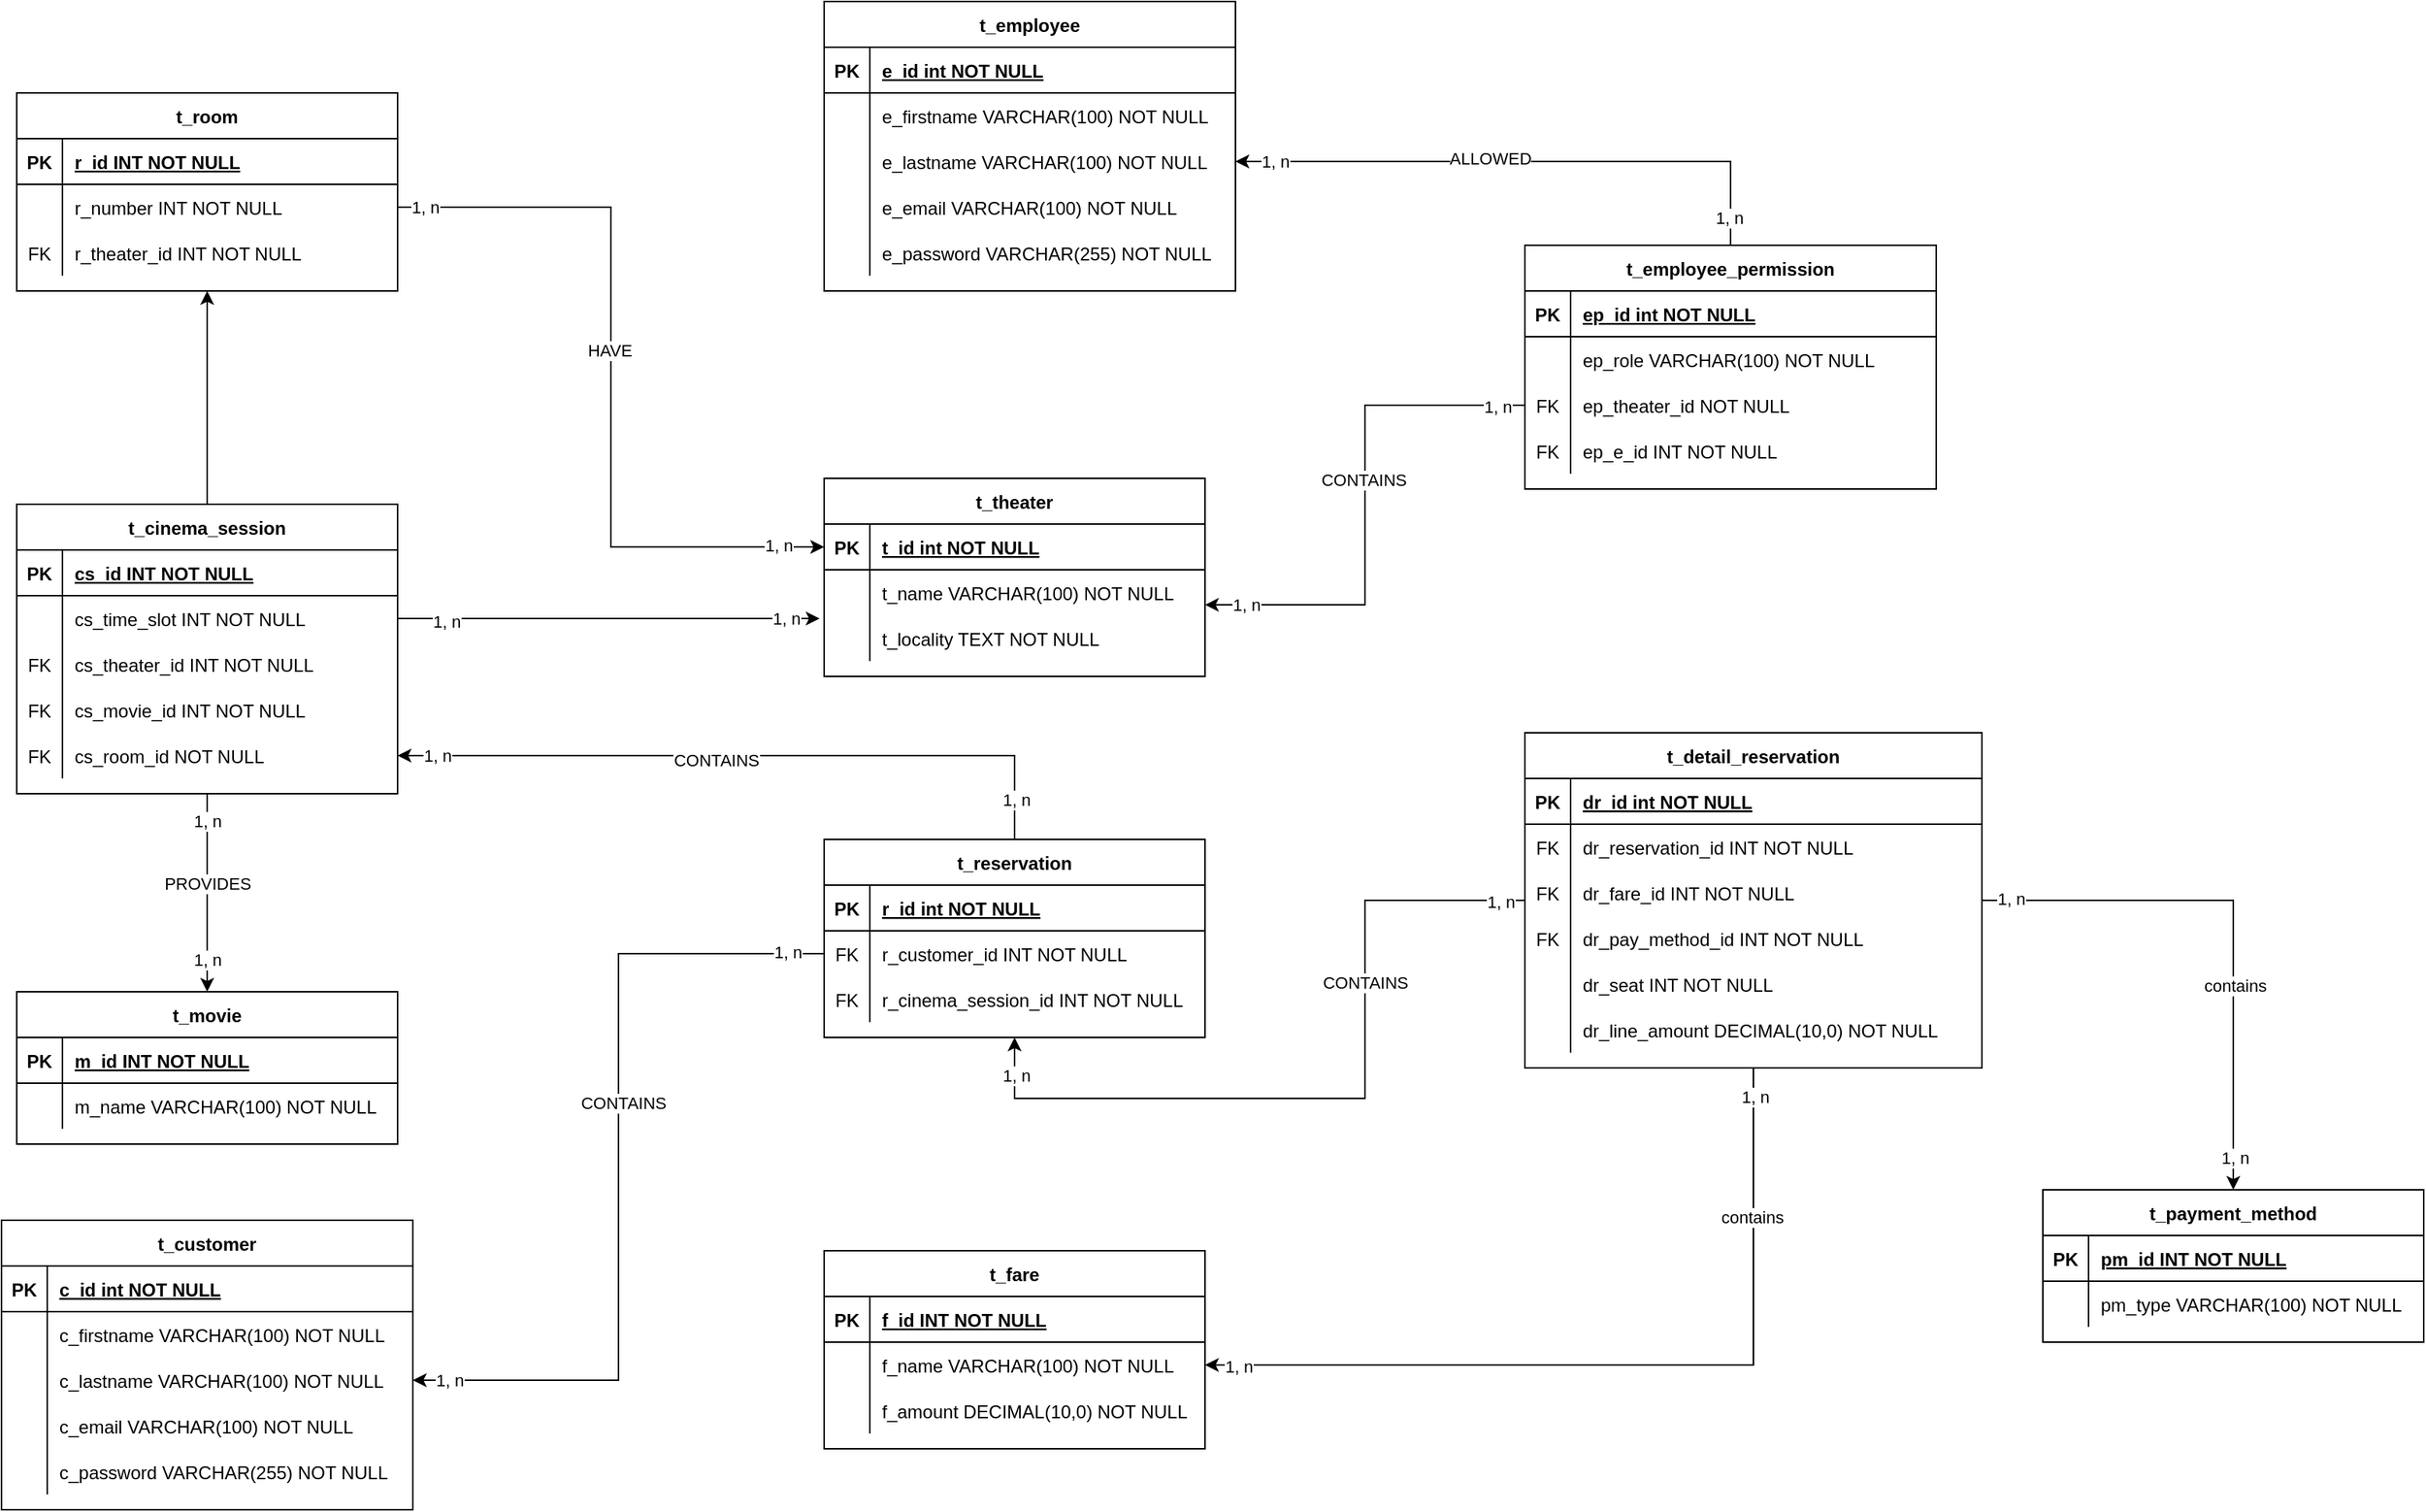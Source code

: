 <mxfile version="20.3.0" type="device"><diagram id="R2lEEEUBdFMjLlhIrx00" name="Page-1"><mxGraphModel dx="1351" dy="960" grid="0" gridSize="10" guides="1" tooltips="1" connect="1" arrows="1" fold="1" page="1" pageScale="1" pageWidth="1169" pageHeight="827" math="0" shadow="0" extFonts="Permanent Marker^https://fonts.googleapis.com/css?family=Permanent+Marker"><root><mxCell id="0"/><mxCell id="1" parent="0"/><mxCell id="C-vyLk0tnHw3VtMMgP7b-2" value="t_employee" style="shape=table;startSize=30;container=1;collapsible=1;childLayout=tableLayout;fixedRows=1;rowLines=0;fontStyle=1;align=center;resizeLast=1;" parent="1" vertex="1"><mxGeometry x="928" y="308" width="270" height="190" as="geometry"/></mxCell><mxCell id="C-vyLk0tnHw3VtMMgP7b-3" value="" style="shape=partialRectangle;collapsible=0;dropTarget=0;pointerEvents=0;fillColor=none;points=[[0,0.5],[1,0.5]];portConstraint=eastwest;top=0;left=0;right=0;bottom=1;" parent="C-vyLk0tnHw3VtMMgP7b-2" vertex="1"><mxGeometry y="30" width="270" height="30" as="geometry"/></mxCell><mxCell id="C-vyLk0tnHw3VtMMgP7b-4" value="PK" style="shape=partialRectangle;overflow=hidden;connectable=0;fillColor=none;top=0;left=0;bottom=0;right=0;fontStyle=1;" parent="C-vyLk0tnHw3VtMMgP7b-3" vertex="1"><mxGeometry width="30" height="30" as="geometry"><mxRectangle width="30" height="30" as="alternateBounds"/></mxGeometry></mxCell><mxCell id="C-vyLk0tnHw3VtMMgP7b-5" value="e_id int NOT NULL " style="shape=partialRectangle;overflow=hidden;connectable=0;fillColor=none;top=0;left=0;bottom=0;right=0;align=left;spacingLeft=6;fontStyle=5;" parent="C-vyLk0tnHw3VtMMgP7b-3" vertex="1"><mxGeometry x="30" width="240" height="30" as="geometry"><mxRectangle width="240" height="30" as="alternateBounds"/></mxGeometry></mxCell><mxCell id="C-vyLk0tnHw3VtMMgP7b-6" value="" style="shape=partialRectangle;collapsible=0;dropTarget=0;pointerEvents=0;fillColor=none;points=[[0,0.5],[1,0.5]];portConstraint=eastwest;top=0;left=0;right=0;bottom=0;" parent="C-vyLk0tnHw3VtMMgP7b-2" vertex="1"><mxGeometry y="60" width="270" height="30" as="geometry"/></mxCell><mxCell id="C-vyLk0tnHw3VtMMgP7b-7" value="" style="shape=partialRectangle;overflow=hidden;connectable=0;fillColor=none;top=0;left=0;bottom=0;right=0;" parent="C-vyLk0tnHw3VtMMgP7b-6" vertex="1"><mxGeometry width="30" height="30" as="geometry"><mxRectangle width="30" height="30" as="alternateBounds"/></mxGeometry></mxCell><mxCell id="C-vyLk0tnHw3VtMMgP7b-8" value="e_firstname VARCHAR(100) NOT NULL" style="shape=partialRectangle;overflow=hidden;connectable=0;fillColor=none;top=0;left=0;bottom=0;right=0;align=left;spacingLeft=6;" parent="C-vyLk0tnHw3VtMMgP7b-6" vertex="1"><mxGeometry x="30" width="240" height="30" as="geometry"><mxRectangle width="240" height="30" as="alternateBounds"/></mxGeometry></mxCell><mxCell id="C-vyLk0tnHw3VtMMgP7b-9" value="" style="shape=partialRectangle;collapsible=0;dropTarget=0;pointerEvents=0;fillColor=none;points=[[0,0.5],[1,0.5]];portConstraint=eastwest;top=0;left=0;right=0;bottom=0;" parent="C-vyLk0tnHw3VtMMgP7b-2" vertex="1"><mxGeometry y="90" width="270" height="30" as="geometry"/></mxCell><mxCell id="C-vyLk0tnHw3VtMMgP7b-10" value="" style="shape=partialRectangle;overflow=hidden;connectable=0;fillColor=none;top=0;left=0;bottom=0;right=0;" parent="C-vyLk0tnHw3VtMMgP7b-9" vertex="1"><mxGeometry width="30" height="30" as="geometry"><mxRectangle width="30" height="30" as="alternateBounds"/></mxGeometry></mxCell><mxCell id="C-vyLk0tnHw3VtMMgP7b-11" value="e_lastname VARCHAR(100) NOT NULL" style="shape=partialRectangle;overflow=hidden;connectable=0;fillColor=none;top=0;left=0;bottom=0;right=0;align=left;spacingLeft=6;" parent="C-vyLk0tnHw3VtMMgP7b-9" vertex="1"><mxGeometry x="30" width="240" height="30" as="geometry"><mxRectangle width="240" height="30" as="alternateBounds"/></mxGeometry></mxCell><mxCell id="L2vk55LV45DLlcdbLsii-42" style="shape=partialRectangle;collapsible=0;dropTarget=0;pointerEvents=0;fillColor=none;points=[[0,0.5],[1,0.5]];portConstraint=eastwest;top=0;left=0;right=0;bottom=0;" vertex="1" parent="C-vyLk0tnHw3VtMMgP7b-2"><mxGeometry y="120" width="270" height="30" as="geometry"/></mxCell><mxCell id="L2vk55LV45DLlcdbLsii-43" style="shape=partialRectangle;overflow=hidden;connectable=0;fillColor=none;top=0;left=0;bottom=0;right=0;" vertex="1" parent="L2vk55LV45DLlcdbLsii-42"><mxGeometry width="30" height="30" as="geometry"><mxRectangle width="30" height="30" as="alternateBounds"/></mxGeometry></mxCell><mxCell id="L2vk55LV45DLlcdbLsii-44" value="e_email VARCHAR(100) NOT NULL" style="shape=partialRectangle;overflow=hidden;connectable=0;fillColor=none;top=0;left=0;bottom=0;right=0;align=left;spacingLeft=6;" vertex="1" parent="L2vk55LV45DLlcdbLsii-42"><mxGeometry x="30" width="240" height="30" as="geometry"><mxRectangle width="240" height="30" as="alternateBounds"/></mxGeometry></mxCell><mxCell id="L2vk55LV45DLlcdbLsii-39" style="shape=partialRectangle;collapsible=0;dropTarget=0;pointerEvents=0;fillColor=none;points=[[0,0.5],[1,0.5]];portConstraint=eastwest;top=0;left=0;right=0;bottom=0;" vertex="1" parent="C-vyLk0tnHw3VtMMgP7b-2"><mxGeometry y="150" width="270" height="30" as="geometry"/></mxCell><mxCell id="L2vk55LV45DLlcdbLsii-40" style="shape=partialRectangle;overflow=hidden;connectable=0;fillColor=none;top=0;left=0;bottom=0;right=0;" vertex="1" parent="L2vk55LV45DLlcdbLsii-39"><mxGeometry width="30" height="30" as="geometry"><mxRectangle width="30" height="30" as="alternateBounds"/></mxGeometry></mxCell><mxCell id="L2vk55LV45DLlcdbLsii-41" value="e_password VARCHAR(255) NOT NULL" style="shape=partialRectangle;overflow=hidden;connectable=0;fillColor=none;top=0;left=0;bottom=0;right=0;align=left;spacingLeft=6;" vertex="1" parent="L2vk55LV45DLlcdbLsii-39"><mxGeometry x="30" width="240" height="30" as="geometry"><mxRectangle width="240" height="30" as="alternateBounds"/></mxGeometry></mxCell><mxCell id="C-vyLk0tnHw3VtMMgP7b-13" value="t_theater" style="shape=table;startSize=30;container=1;collapsible=1;childLayout=tableLayout;fixedRows=1;rowLines=0;fontStyle=1;align=center;resizeLast=1;" parent="1" vertex="1"><mxGeometry x="928" y="621" width="250" height="130" as="geometry"/></mxCell><mxCell id="C-vyLk0tnHw3VtMMgP7b-14" value="" style="shape=partialRectangle;collapsible=0;dropTarget=0;pointerEvents=0;fillColor=none;points=[[0,0.5],[1,0.5]];portConstraint=eastwest;top=0;left=0;right=0;bottom=1;" parent="C-vyLk0tnHw3VtMMgP7b-13" vertex="1"><mxGeometry y="30" width="250" height="30" as="geometry"/></mxCell><mxCell id="C-vyLk0tnHw3VtMMgP7b-15" value="PK" style="shape=partialRectangle;overflow=hidden;connectable=0;fillColor=none;top=0;left=0;bottom=0;right=0;fontStyle=1;" parent="C-vyLk0tnHw3VtMMgP7b-14" vertex="1"><mxGeometry width="30" height="30" as="geometry"><mxRectangle width="30" height="30" as="alternateBounds"/></mxGeometry></mxCell><mxCell id="C-vyLk0tnHw3VtMMgP7b-16" value="t_id int NOT NULL " style="shape=partialRectangle;overflow=hidden;connectable=0;fillColor=none;top=0;left=0;bottom=0;right=0;align=left;spacingLeft=6;fontStyle=5;" parent="C-vyLk0tnHw3VtMMgP7b-14" vertex="1"><mxGeometry x="30" width="220" height="30" as="geometry"><mxRectangle width="220" height="30" as="alternateBounds"/></mxGeometry></mxCell><mxCell id="C-vyLk0tnHw3VtMMgP7b-17" value="" style="shape=partialRectangle;collapsible=0;dropTarget=0;pointerEvents=0;fillColor=none;points=[[0,0.5],[1,0.5]];portConstraint=eastwest;top=0;left=0;right=0;bottom=0;" parent="C-vyLk0tnHw3VtMMgP7b-13" vertex="1"><mxGeometry y="60" width="250" height="30" as="geometry"/></mxCell><mxCell id="C-vyLk0tnHw3VtMMgP7b-18" value="" style="shape=partialRectangle;overflow=hidden;connectable=0;fillColor=none;top=0;left=0;bottom=0;right=0;" parent="C-vyLk0tnHw3VtMMgP7b-17" vertex="1"><mxGeometry width="30" height="30" as="geometry"><mxRectangle width="30" height="30" as="alternateBounds"/></mxGeometry></mxCell><mxCell id="C-vyLk0tnHw3VtMMgP7b-19" value="t_name VARCHAR(100) NOT NULL" style="shape=partialRectangle;overflow=hidden;connectable=0;fillColor=none;top=0;left=0;bottom=0;right=0;align=left;spacingLeft=6;" parent="C-vyLk0tnHw3VtMMgP7b-17" vertex="1"><mxGeometry x="30" width="220" height="30" as="geometry"><mxRectangle width="220" height="30" as="alternateBounds"/></mxGeometry></mxCell><mxCell id="C-vyLk0tnHw3VtMMgP7b-20" value="" style="shape=partialRectangle;collapsible=0;dropTarget=0;pointerEvents=0;fillColor=none;points=[[0,0.5],[1,0.5]];portConstraint=eastwest;top=0;left=0;right=0;bottom=0;" parent="C-vyLk0tnHw3VtMMgP7b-13" vertex="1"><mxGeometry y="90" width="250" height="30" as="geometry"/></mxCell><mxCell id="C-vyLk0tnHw3VtMMgP7b-21" value="" style="shape=partialRectangle;overflow=hidden;connectable=0;fillColor=none;top=0;left=0;bottom=0;right=0;" parent="C-vyLk0tnHw3VtMMgP7b-20" vertex="1"><mxGeometry width="30" height="30" as="geometry"><mxRectangle width="30" height="30" as="alternateBounds"/></mxGeometry></mxCell><mxCell id="C-vyLk0tnHw3VtMMgP7b-22" value="t_locality TEXT NOT NULL" style="shape=partialRectangle;overflow=hidden;connectable=0;fillColor=none;top=0;left=0;bottom=0;right=0;align=left;spacingLeft=6;" parent="C-vyLk0tnHw3VtMMgP7b-20" vertex="1"><mxGeometry x="30" width="220" height="30" as="geometry"><mxRectangle width="220" height="30" as="alternateBounds"/></mxGeometry></mxCell><mxCell id="C-vyLk0tnHw3VtMMgP7b-23" value="t_room" style="shape=table;startSize=30;container=1;collapsible=1;childLayout=tableLayout;fixedRows=1;rowLines=0;fontStyle=1;align=center;resizeLast=1;" parent="1" vertex="1"><mxGeometry x="398" y="368" width="250" height="130" as="geometry"/></mxCell><mxCell id="C-vyLk0tnHw3VtMMgP7b-24" value="" style="shape=partialRectangle;collapsible=0;dropTarget=0;pointerEvents=0;fillColor=none;points=[[0,0.5],[1,0.5]];portConstraint=eastwest;top=0;left=0;right=0;bottom=1;" parent="C-vyLk0tnHw3VtMMgP7b-23" vertex="1"><mxGeometry y="30" width="250" height="30" as="geometry"/></mxCell><mxCell id="C-vyLk0tnHw3VtMMgP7b-25" value="PK" style="shape=partialRectangle;overflow=hidden;connectable=0;fillColor=none;top=0;left=0;bottom=0;right=0;fontStyle=1;" parent="C-vyLk0tnHw3VtMMgP7b-24" vertex="1"><mxGeometry width="30" height="30" as="geometry"><mxRectangle width="30" height="30" as="alternateBounds"/></mxGeometry></mxCell><mxCell id="C-vyLk0tnHw3VtMMgP7b-26" value="r_id INT NOT NULL" style="shape=partialRectangle;overflow=hidden;connectable=0;fillColor=none;top=0;left=0;bottom=0;right=0;align=left;spacingLeft=6;fontStyle=5;" parent="C-vyLk0tnHw3VtMMgP7b-24" vertex="1"><mxGeometry x="30" width="220" height="30" as="geometry"><mxRectangle width="220" height="30" as="alternateBounds"/></mxGeometry></mxCell><mxCell id="C-vyLk0tnHw3VtMMgP7b-27" value="" style="shape=partialRectangle;collapsible=0;dropTarget=0;pointerEvents=0;fillColor=none;points=[[0,0.5],[1,0.5]];portConstraint=eastwest;top=0;left=0;right=0;bottom=0;" parent="C-vyLk0tnHw3VtMMgP7b-23" vertex="1"><mxGeometry y="60" width="250" height="30" as="geometry"/></mxCell><mxCell id="C-vyLk0tnHw3VtMMgP7b-28" value="" style="shape=partialRectangle;overflow=hidden;connectable=0;fillColor=none;top=0;left=0;bottom=0;right=0;" parent="C-vyLk0tnHw3VtMMgP7b-27" vertex="1"><mxGeometry width="30" height="30" as="geometry"><mxRectangle width="30" height="30" as="alternateBounds"/></mxGeometry></mxCell><mxCell id="C-vyLk0tnHw3VtMMgP7b-29" value="r_number INT NOT NULL" style="shape=partialRectangle;overflow=hidden;connectable=0;fillColor=none;top=0;left=0;bottom=0;right=0;align=left;spacingLeft=6;" parent="C-vyLk0tnHw3VtMMgP7b-27" vertex="1"><mxGeometry x="30" width="220" height="30" as="geometry"><mxRectangle width="220" height="30" as="alternateBounds"/></mxGeometry></mxCell><mxCell id="L2vk55LV45DLlcdbLsii-1" style="shape=partialRectangle;collapsible=0;dropTarget=0;pointerEvents=0;fillColor=none;points=[[0,0.5],[1,0.5]];portConstraint=eastwest;top=0;left=0;right=0;bottom=0;" vertex="1" parent="C-vyLk0tnHw3VtMMgP7b-23"><mxGeometry y="90" width="250" height="30" as="geometry"/></mxCell><mxCell id="L2vk55LV45DLlcdbLsii-2" value="FK" style="shape=partialRectangle;overflow=hidden;connectable=0;fillColor=none;top=0;left=0;bottom=0;right=0;" vertex="1" parent="L2vk55LV45DLlcdbLsii-1"><mxGeometry width="30" height="30" as="geometry"><mxRectangle width="30" height="30" as="alternateBounds"/></mxGeometry></mxCell><mxCell id="L2vk55LV45DLlcdbLsii-3" value="r_theater_id INT NOT NULL" style="shape=partialRectangle;overflow=hidden;connectable=0;fillColor=none;top=0;left=0;bottom=0;right=0;align=left;spacingLeft=6;" vertex="1" parent="L2vk55LV45DLlcdbLsii-1"><mxGeometry x="30" width="220" height="30" as="geometry"><mxRectangle width="220" height="30" as="alternateBounds"/></mxGeometry></mxCell><mxCell id="L2vk55LV45DLlcdbLsii-21" style="edgeStyle=orthogonalEdgeStyle;rounded=0;orthogonalLoop=1;jettySize=auto;html=1;entryX=0.5;entryY=1;entryDx=0;entryDy=0;" edge="1" parent="1" source="L2vk55LV45DLlcdbLsii-4" target="C-vyLk0tnHw3VtMMgP7b-23"><mxGeometry relative="1" as="geometry"/></mxCell><mxCell id="L2vk55LV45DLlcdbLsii-38" style="edgeStyle=orthogonalEdgeStyle;rounded=0;orthogonalLoop=1;jettySize=auto;html=1;entryX=0.5;entryY=0;entryDx=0;entryDy=0;" edge="1" parent="1" source="L2vk55LV45DLlcdbLsii-4" target="L2vk55LV45DLlcdbLsii-22"><mxGeometry relative="1" as="geometry"/></mxCell><mxCell id="L2vk55LV45DLlcdbLsii-145" value="PROVIDES" style="edgeLabel;html=1;align=center;verticalAlign=middle;resizable=0;points=[];" vertex="1" connectable="0" parent="L2vk55LV45DLlcdbLsii-38"><mxGeometry x="-0.092" relative="1" as="geometry"><mxPoint as="offset"/></mxGeometry></mxCell><mxCell id="L2vk55LV45DLlcdbLsii-154" value="1, n" style="edgeLabel;html=1;align=center;verticalAlign=middle;resizable=0;points=[];" vertex="1" connectable="0" parent="L2vk55LV45DLlcdbLsii-38"><mxGeometry x="-0.728" relative="1" as="geometry"><mxPoint as="offset"/></mxGeometry></mxCell><mxCell id="L2vk55LV45DLlcdbLsii-155" value="1, n" style="edgeLabel;html=1;align=center;verticalAlign=middle;resizable=0;points=[];" vertex="1" connectable="0" parent="L2vk55LV45DLlcdbLsii-38"><mxGeometry x="0.672" relative="1" as="geometry"><mxPoint as="offset"/></mxGeometry></mxCell><mxCell id="L2vk55LV45DLlcdbLsii-4" value="t_cinema_session" style="shape=table;startSize=30;container=1;collapsible=1;childLayout=tableLayout;fixedRows=1;rowLines=0;fontStyle=1;align=center;resizeLast=1;" vertex="1" parent="1"><mxGeometry x="398" y="638" width="250" height="190" as="geometry"/></mxCell><mxCell id="L2vk55LV45DLlcdbLsii-5" value="" style="shape=partialRectangle;collapsible=0;dropTarget=0;pointerEvents=0;fillColor=none;points=[[0,0.5],[1,0.5]];portConstraint=eastwest;top=0;left=0;right=0;bottom=1;" vertex="1" parent="L2vk55LV45DLlcdbLsii-4"><mxGeometry y="30" width="250" height="30" as="geometry"/></mxCell><mxCell id="L2vk55LV45DLlcdbLsii-6" value="PK" style="shape=partialRectangle;overflow=hidden;connectable=0;fillColor=none;top=0;left=0;bottom=0;right=0;fontStyle=1;" vertex="1" parent="L2vk55LV45DLlcdbLsii-5"><mxGeometry width="30" height="30" as="geometry"><mxRectangle width="30" height="30" as="alternateBounds"/></mxGeometry></mxCell><mxCell id="L2vk55LV45DLlcdbLsii-7" value="cs_id INT NOT NULL" style="shape=partialRectangle;overflow=hidden;connectable=0;fillColor=none;top=0;left=0;bottom=0;right=0;align=left;spacingLeft=6;fontStyle=5;" vertex="1" parent="L2vk55LV45DLlcdbLsii-5"><mxGeometry x="30" width="220" height="30" as="geometry"><mxRectangle width="220" height="30" as="alternateBounds"/></mxGeometry></mxCell><mxCell id="L2vk55LV45DLlcdbLsii-8" value="" style="shape=partialRectangle;collapsible=0;dropTarget=0;pointerEvents=0;fillColor=none;points=[[0,0.5],[1,0.5]];portConstraint=eastwest;top=0;left=0;right=0;bottom=0;" vertex="1" parent="L2vk55LV45DLlcdbLsii-4"><mxGeometry y="60" width="250" height="30" as="geometry"/></mxCell><mxCell id="L2vk55LV45DLlcdbLsii-9" value="" style="shape=partialRectangle;overflow=hidden;connectable=0;fillColor=none;top=0;left=0;bottom=0;right=0;" vertex="1" parent="L2vk55LV45DLlcdbLsii-8"><mxGeometry width="30" height="30" as="geometry"><mxRectangle width="30" height="30" as="alternateBounds"/></mxGeometry></mxCell><mxCell id="L2vk55LV45DLlcdbLsii-10" value="cs_time_slot INT NOT NULL" style="shape=partialRectangle;overflow=hidden;connectable=0;fillColor=none;top=0;left=0;bottom=0;right=0;align=left;spacingLeft=6;" vertex="1" parent="L2vk55LV45DLlcdbLsii-8"><mxGeometry x="30" width="220" height="30" as="geometry"><mxRectangle width="220" height="30" as="alternateBounds"/></mxGeometry></mxCell><mxCell id="L2vk55LV45DLlcdbLsii-11" style="shape=partialRectangle;collapsible=0;dropTarget=0;pointerEvents=0;fillColor=none;points=[[0,0.5],[1,0.5]];portConstraint=eastwest;top=0;left=0;right=0;bottom=0;" vertex="1" parent="L2vk55LV45DLlcdbLsii-4"><mxGeometry y="90" width="250" height="30" as="geometry"/></mxCell><mxCell id="L2vk55LV45DLlcdbLsii-12" value="FK" style="shape=partialRectangle;overflow=hidden;connectable=0;fillColor=none;top=0;left=0;bottom=0;right=0;" vertex="1" parent="L2vk55LV45DLlcdbLsii-11"><mxGeometry width="30" height="30" as="geometry"><mxRectangle width="30" height="30" as="alternateBounds"/></mxGeometry></mxCell><mxCell id="L2vk55LV45DLlcdbLsii-13" value="cs_theater_id INT NOT NULL" style="shape=partialRectangle;overflow=hidden;connectable=0;fillColor=none;top=0;left=0;bottom=0;right=0;align=left;spacingLeft=6;" vertex="1" parent="L2vk55LV45DLlcdbLsii-11"><mxGeometry x="30" width="220" height="30" as="geometry"><mxRectangle width="220" height="30" as="alternateBounds"/></mxGeometry></mxCell><mxCell id="L2vk55LV45DLlcdbLsii-14" style="shape=partialRectangle;collapsible=0;dropTarget=0;pointerEvents=0;fillColor=none;points=[[0,0.5],[1,0.5]];portConstraint=eastwest;top=0;left=0;right=0;bottom=0;" vertex="1" parent="L2vk55LV45DLlcdbLsii-4"><mxGeometry y="120" width="250" height="30" as="geometry"/></mxCell><mxCell id="L2vk55LV45DLlcdbLsii-15" value="FK" style="shape=partialRectangle;overflow=hidden;connectable=0;fillColor=none;top=0;left=0;bottom=0;right=0;" vertex="1" parent="L2vk55LV45DLlcdbLsii-14"><mxGeometry width="30" height="30" as="geometry"><mxRectangle width="30" height="30" as="alternateBounds"/></mxGeometry></mxCell><mxCell id="L2vk55LV45DLlcdbLsii-16" value="cs_movie_id INT NOT NULL" style="shape=partialRectangle;overflow=hidden;connectable=0;fillColor=none;top=0;left=0;bottom=0;right=0;align=left;spacingLeft=6;" vertex="1" parent="L2vk55LV45DLlcdbLsii-14"><mxGeometry x="30" width="220" height="30" as="geometry"><mxRectangle width="220" height="30" as="alternateBounds"/></mxGeometry></mxCell><mxCell id="L2vk55LV45DLlcdbLsii-17" style="shape=partialRectangle;collapsible=0;dropTarget=0;pointerEvents=0;fillColor=none;points=[[0,0.5],[1,0.5]];portConstraint=eastwest;top=0;left=0;right=0;bottom=0;" vertex="1" parent="L2vk55LV45DLlcdbLsii-4"><mxGeometry y="150" width="250" height="30" as="geometry"/></mxCell><mxCell id="L2vk55LV45DLlcdbLsii-18" value="FK" style="shape=partialRectangle;overflow=hidden;connectable=0;fillColor=none;top=0;left=0;bottom=0;right=0;" vertex="1" parent="L2vk55LV45DLlcdbLsii-17"><mxGeometry width="30" height="30" as="geometry"><mxRectangle width="30" height="30" as="alternateBounds"/></mxGeometry></mxCell><mxCell id="L2vk55LV45DLlcdbLsii-19" value="cs_room_id NOT NULL" style="shape=partialRectangle;overflow=hidden;connectable=0;fillColor=none;top=0;left=0;bottom=0;right=0;align=left;spacingLeft=6;" vertex="1" parent="L2vk55LV45DLlcdbLsii-17"><mxGeometry x="30" width="220" height="30" as="geometry"><mxRectangle width="220" height="30" as="alternateBounds"/></mxGeometry></mxCell><mxCell id="L2vk55LV45DLlcdbLsii-22" value="t_movie" style="shape=table;startSize=30;container=1;collapsible=1;childLayout=tableLayout;fixedRows=1;rowLines=0;fontStyle=1;align=center;resizeLast=1;" vertex="1" parent="1"><mxGeometry x="398" y="958" width="250" height="100" as="geometry"/></mxCell><mxCell id="L2vk55LV45DLlcdbLsii-23" value="" style="shape=partialRectangle;collapsible=0;dropTarget=0;pointerEvents=0;fillColor=none;points=[[0,0.5],[1,0.5]];portConstraint=eastwest;top=0;left=0;right=0;bottom=1;" vertex="1" parent="L2vk55LV45DLlcdbLsii-22"><mxGeometry y="30" width="250" height="30" as="geometry"/></mxCell><mxCell id="L2vk55LV45DLlcdbLsii-24" value="PK" style="shape=partialRectangle;overflow=hidden;connectable=0;fillColor=none;top=0;left=0;bottom=0;right=0;fontStyle=1;" vertex="1" parent="L2vk55LV45DLlcdbLsii-23"><mxGeometry width="30" height="30" as="geometry"><mxRectangle width="30" height="30" as="alternateBounds"/></mxGeometry></mxCell><mxCell id="L2vk55LV45DLlcdbLsii-25" value="m_id INT NOT NULL" style="shape=partialRectangle;overflow=hidden;connectable=0;fillColor=none;top=0;left=0;bottom=0;right=0;align=left;spacingLeft=6;fontStyle=5;" vertex="1" parent="L2vk55LV45DLlcdbLsii-23"><mxGeometry x="30" width="220" height="30" as="geometry"><mxRectangle width="220" height="30" as="alternateBounds"/></mxGeometry></mxCell><mxCell id="L2vk55LV45DLlcdbLsii-26" value="" style="shape=partialRectangle;collapsible=0;dropTarget=0;pointerEvents=0;fillColor=none;points=[[0,0.5],[1,0.5]];portConstraint=eastwest;top=0;left=0;right=0;bottom=0;" vertex="1" parent="L2vk55LV45DLlcdbLsii-22"><mxGeometry y="60" width="250" height="30" as="geometry"/></mxCell><mxCell id="L2vk55LV45DLlcdbLsii-27" value="" style="shape=partialRectangle;overflow=hidden;connectable=0;fillColor=none;top=0;left=0;bottom=0;right=0;" vertex="1" parent="L2vk55LV45DLlcdbLsii-26"><mxGeometry width="30" height="30" as="geometry"><mxRectangle width="30" height="30" as="alternateBounds"/></mxGeometry></mxCell><mxCell id="L2vk55LV45DLlcdbLsii-28" value="m_name VARCHAR(100) NOT NULL" style="shape=partialRectangle;overflow=hidden;connectable=0;fillColor=none;top=0;left=0;bottom=0;right=0;align=left;spacingLeft=6;" vertex="1" parent="L2vk55LV45DLlcdbLsii-26"><mxGeometry x="30" width="220" height="30" as="geometry"><mxRectangle width="220" height="30" as="alternateBounds"/></mxGeometry></mxCell><mxCell id="L2vk55LV45DLlcdbLsii-61" style="edgeStyle=orthogonalEdgeStyle;rounded=0;orthogonalLoop=1;jettySize=auto;html=1;entryX=1;entryY=0.5;entryDx=0;entryDy=0;" edge="1" parent="1" source="L2vk55LV45DLlcdbLsii-45" target="C-vyLk0tnHw3VtMMgP7b-9"><mxGeometry relative="1" as="geometry"/></mxCell><mxCell id="L2vk55LV45DLlcdbLsii-138" value="ALLOWED" style="edgeLabel;html=1;align=center;verticalAlign=middle;resizable=0;points=[];" vertex="1" connectable="0" parent="L2vk55LV45DLlcdbLsii-61"><mxGeometry x="0.117" y="-2" relative="1" as="geometry"><mxPoint x="-1" as="offset"/></mxGeometry></mxCell><mxCell id="L2vk55LV45DLlcdbLsii-166" value="1, n" style="edgeLabel;html=1;align=center;verticalAlign=middle;resizable=0;points=[];" vertex="1" connectable="0" parent="L2vk55LV45DLlcdbLsii-61"><mxGeometry x="0.867" relative="1" as="geometry"><mxPoint as="offset"/></mxGeometry></mxCell><mxCell id="L2vk55LV45DLlcdbLsii-167" value="1, n" style="edgeLabel;html=1;align=center;verticalAlign=middle;resizable=0;points=[];" vertex="1" connectable="0" parent="L2vk55LV45DLlcdbLsii-61"><mxGeometry x="-0.904" y="1" relative="1" as="geometry"><mxPoint as="offset"/></mxGeometry></mxCell><mxCell id="L2vk55LV45DLlcdbLsii-45" value="t_employee_permission" style="shape=table;startSize=30;container=1;collapsible=1;childLayout=tableLayout;fixedRows=1;rowLines=0;fontStyle=1;align=center;resizeLast=1;" vertex="1" parent="1"><mxGeometry x="1388" y="468" width="270" height="160" as="geometry"/></mxCell><mxCell id="L2vk55LV45DLlcdbLsii-46" value="" style="shape=partialRectangle;collapsible=0;dropTarget=0;pointerEvents=0;fillColor=none;points=[[0,0.5],[1,0.5]];portConstraint=eastwest;top=0;left=0;right=0;bottom=1;" vertex="1" parent="L2vk55LV45DLlcdbLsii-45"><mxGeometry y="30" width="270" height="30" as="geometry"/></mxCell><mxCell id="L2vk55LV45DLlcdbLsii-47" value="PK" style="shape=partialRectangle;overflow=hidden;connectable=0;fillColor=none;top=0;left=0;bottom=0;right=0;fontStyle=1;" vertex="1" parent="L2vk55LV45DLlcdbLsii-46"><mxGeometry width="30" height="30" as="geometry"><mxRectangle width="30" height="30" as="alternateBounds"/></mxGeometry></mxCell><mxCell id="L2vk55LV45DLlcdbLsii-48" value="ep_id int NOT NULL " style="shape=partialRectangle;overflow=hidden;connectable=0;fillColor=none;top=0;left=0;bottom=0;right=0;align=left;spacingLeft=6;fontStyle=5;" vertex="1" parent="L2vk55LV45DLlcdbLsii-46"><mxGeometry x="30" width="240" height="30" as="geometry"><mxRectangle width="240" height="30" as="alternateBounds"/></mxGeometry></mxCell><mxCell id="L2vk55LV45DLlcdbLsii-49" value="" style="shape=partialRectangle;collapsible=0;dropTarget=0;pointerEvents=0;fillColor=none;points=[[0,0.5],[1,0.5]];portConstraint=eastwest;top=0;left=0;right=0;bottom=0;" vertex="1" parent="L2vk55LV45DLlcdbLsii-45"><mxGeometry y="60" width="270" height="30" as="geometry"/></mxCell><mxCell id="L2vk55LV45DLlcdbLsii-50" value="" style="shape=partialRectangle;overflow=hidden;connectable=0;fillColor=none;top=0;left=0;bottom=0;right=0;" vertex="1" parent="L2vk55LV45DLlcdbLsii-49"><mxGeometry width="30" height="30" as="geometry"><mxRectangle width="30" height="30" as="alternateBounds"/></mxGeometry></mxCell><mxCell id="L2vk55LV45DLlcdbLsii-51" value="ep_role VARCHAR(100) NOT NULL" style="shape=partialRectangle;overflow=hidden;connectable=0;fillColor=none;top=0;left=0;bottom=0;right=0;align=left;spacingLeft=6;" vertex="1" parent="L2vk55LV45DLlcdbLsii-49"><mxGeometry x="30" width="240" height="30" as="geometry"><mxRectangle width="240" height="30" as="alternateBounds"/></mxGeometry></mxCell><mxCell id="L2vk55LV45DLlcdbLsii-52" value="" style="shape=partialRectangle;collapsible=0;dropTarget=0;pointerEvents=0;fillColor=none;points=[[0,0.5],[1,0.5]];portConstraint=eastwest;top=0;left=0;right=0;bottom=0;" vertex="1" parent="L2vk55LV45DLlcdbLsii-45"><mxGeometry y="90" width="270" height="30" as="geometry"/></mxCell><mxCell id="L2vk55LV45DLlcdbLsii-53" value="FK" style="shape=partialRectangle;overflow=hidden;connectable=0;fillColor=none;top=0;left=0;bottom=0;right=0;" vertex="1" parent="L2vk55LV45DLlcdbLsii-52"><mxGeometry width="30" height="30" as="geometry"><mxRectangle width="30" height="30" as="alternateBounds"/></mxGeometry></mxCell><mxCell id="L2vk55LV45DLlcdbLsii-54" value="ep_theater_id NOT NULL" style="shape=partialRectangle;overflow=hidden;connectable=0;fillColor=none;top=0;left=0;bottom=0;right=0;align=left;spacingLeft=6;" vertex="1" parent="L2vk55LV45DLlcdbLsii-52"><mxGeometry x="30" width="240" height="30" as="geometry"><mxRectangle width="240" height="30" as="alternateBounds"/></mxGeometry></mxCell><mxCell id="L2vk55LV45DLlcdbLsii-55" style="shape=partialRectangle;collapsible=0;dropTarget=0;pointerEvents=0;fillColor=none;points=[[0,0.5],[1,0.5]];portConstraint=eastwest;top=0;left=0;right=0;bottom=0;" vertex="1" parent="L2vk55LV45DLlcdbLsii-45"><mxGeometry y="120" width="270" height="30" as="geometry"/></mxCell><mxCell id="L2vk55LV45DLlcdbLsii-56" value="FK" style="shape=partialRectangle;overflow=hidden;connectable=0;fillColor=none;top=0;left=0;bottom=0;right=0;" vertex="1" parent="L2vk55LV45DLlcdbLsii-55"><mxGeometry width="30" height="30" as="geometry"><mxRectangle width="30" height="30" as="alternateBounds"/></mxGeometry></mxCell><mxCell id="L2vk55LV45DLlcdbLsii-57" value="ep_e_id INT NOT NULL" style="shape=partialRectangle;overflow=hidden;connectable=0;fillColor=none;top=0;left=0;bottom=0;right=0;align=left;spacingLeft=6;" vertex="1" parent="L2vk55LV45DLlcdbLsii-55"><mxGeometry x="30" width="240" height="30" as="geometry"><mxRectangle width="240" height="30" as="alternateBounds"/></mxGeometry></mxCell><mxCell id="L2vk55LV45DLlcdbLsii-62" style="edgeStyle=orthogonalEdgeStyle;rounded=0;orthogonalLoop=1;jettySize=auto;html=1;entryX=1;entryY=0.767;entryDx=0;entryDy=0;entryPerimeter=0;" edge="1" parent="1" source="L2vk55LV45DLlcdbLsii-52" target="C-vyLk0tnHw3VtMMgP7b-17"><mxGeometry relative="1" as="geometry"/></mxCell><mxCell id="L2vk55LV45DLlcdbLsii-146" value="CONTAINS" style="edgeLabel;html=1;align=center;verticalAlign=middle;resizable=0;points=[];" vertex="1" connectable="0" parent="L2vk55LV45DLlcdbLsii-62"><mxGeometry x="-0.101" y="-1" relative="1" as="geometry"><mxPoint as="offset"/></mxGeometry></mxCell><mxCell id="L2vk55LV45DLlcdbLsii-164" value="1, n" style="edgeLabel;html=1;align=center;verticalAlign=middle;resizable=0;points=[];" vertex="1" connectable="0" parent="L2vk55LV45DLlcdbLsii-62"><mxGeometry x="-0.895" y="1" relative="1" as="geometry"><mxPoint as="offset"/></mxGeometry></mxCell><mxCell id="L2vk55LV45DLlcdbLsii-165" value="1, n" style="edgeLabel;html=1;align=center;verticalAlign=middle;resizable=0;points=[];" vertex="1" connectable="0" parent="L2vk55LV45DLlcdbLsii-62"><mxGeometry x="0.88" y="1" relative="1" as="geometry"><mxPoint x="6" y="-1" as="offset"/></mxGeometry></mxCell><mxCell id="L2vk55LV45DLlcdbLsii-63" style="edgeStyle=orthogonalEdgeStyle;rounded=0;orthogonalLoop=1;jettySize=auto;html=1;" edge="1" parent="1" source="C-vyLk0tnHw3VtMMgP7b-27" target="C-vyLk0tnHw3VtMMgP7b-14"><mxGeometry relative="1" as="geometry"/></mxCell><mxCell id="L2vk55LV45DLlcdbLsii-147" value="HAVE" style="edgeLabel;html=1;align=center;verticalAlign=middle;resizable=0;points=[];" vertex="1" connectable="0" parent="L2vk55LV45DLlcdbLsii-63"><mxGeometry x="-0.07" y="-1" relative="1" as="geometry"><mxPoint as="offset"/></mxGeometry></mxCell><mxCell id="L2vk55LV45DLlcdbLsii-148" value="1, n" style="edgeLabel;html=1;align=center;verticalAlign=middle;resizable=0;points=[];" vertex="1" connectable="0" parent="L2vk55LV45DLlcdbLsii-63"><mxGeometry x="-0.935" relative="1" as="geometry"><mxPoint x="1" as="offset"/></mxGeometry></mxCell><mxCell id="L2vk55LV45DLlcdbLsii-149" value="1, n" style="edgeLabel;html=1;align=center;verticalAlign=middle;resizable=0;points=[];" vertex="1" connectable="0" parent="L2vk55LV45DLlcdbLsii-63"><mxGeometry x="0.929" y="2" relative="1" as="geometry"><mxPoint x="-12" y="1" as="offset"/></mxGeometry></mxCell><mxCell id="L2vk55LV45DLlcdbLsii-64" style="edgeStyle=orthogonalEdgeStyle;rounded=0;orthogonalLoop=1;jettySize=auto;html=1;entryX=-0.012;entryY=0.067;entryDx=0;entryDy=0;entryPerimeter=0;" edge="1" parent="1" source="L2vk55LV45DLlcdbLsii-8" target="C-vyLk0tnHw3VtMMgP7b-20"><mxGeometry relative="1" as="geometry"/></mxCell><mxCell id="L2vk55LV45DLlcdbLsii-150" value="1, n" style="edgeLabel;html=1;align=center;verticalAlign=middle;resizable=0;points=[];" vertex="1" connectable="0" parent="L2vk55LV45DLlcdbLsii-64"><mxGeometry x="-0.771" y="-2" relative="1" as="geometry"><mxPoint as="offset"/></mxGeometry></mxCell><mxCell id="L2vk55LV45DLlcdbLsii-151" value="1, n" style="edgeLabel;html=1;align=center;verticalAlign=middle;resizable=0;points=[];" vertex="1" connectable="0" parent="L2vk55LV45DLlcdbLsii-64"><mxGeometry x="0.838" relative="1" as="geometry"><mxPoint as="offset"/></mxGeometry></mxCell><mxCell id="L2vk55LV45DLlcdbLsii-75" style="edgeStyle=orthogonalEdgeStyle;rounded=0;orthogonalLoop=1;jettySize=auto;html=1;entryX=1;entryY=0.5;entryDx=0;entryDy=0;" edge="1" parent="1" source="L2vk55LV45DLlcdbLsii-65" target="L2vk55LV45DLlcdbLsii-17"><mxGeometry relative="1" as="geometry"/></mxCell><mxCell id="L2vk55LV45DLlcdbLsii-144" value="CONTAINS" style="edgeLabel;html=1;align=center;verticalAlign=middle;resizable=0;points=[];" vertex="1" connectable="0" parent="L2vk55LV45DLlcdbLsii-75"><mxGeometry x="0.096" y="3" relative="1" as="geometry"><mxPoint x="1" as="offset"/></mxGeometry></mxCell><mxCell id="L2vk55LV45DLlcdbLsii-152" value="1, n" style="edgeLabel;html=1;align=center;verticalAlign=middle;resizable=0;points=[];" vertex="1" connectable="0" parent="L2vk55LV45DLlcdbLsii-75"><mxGeometry x="-0.886" y="-1" relative="1" as="geometry"><mxPoint as="offset"/></mxGeometry></mxCell><mxCell id="L2vk55LV45DLlcdbLsii-153" value="1, n" style="edgeLabel;html=1;align=center;verticalAlign=middle;resizable=0;points=[];" vertex="1" connectable="0" parent="L2vk55LV45DLlcdbLsii-75"><mxGeometry x="0.886" relative="1" as="geometry"><mxPoint as="offset"/></mxGeometry></mxCell><mxCell id="L2vk55LV45DLlcdbLsii-65" value="t_reservation" style="shape=table;startSize=30;container=1;collapsible=1;childLayout=tableLayout;fixedRows=1;rowLines=0;fontStyle=1;align=center;resizeLast=1;" vertex="1" parent="1"><mxGeometry x="928" y="858" width="250" height="130" as="geometry"/></mxCell><mxCell id="L2vk55LV45DLlcdbLsii-66" value="" style="shape=partialRectangle;collapsible=0;dropTarget=0;pointerEvents=0;fillColor=none;points=[[0,0.5],[1,0.5]];portConstraint=eastwest;top=0;left=0;right=0;bottom=1;" vertex="1" parent="L2vk55LV45DLlcdbLsii-65"><mxGeometry y="30" width="250" height="30" as="geometry"/></mxCell><mxCell id="L2vk55LV45DLlcdbLsii-67" value="PK" style="shape=partialRectangle;overflow=hidden;connectable=0;fillColor=none;top=0;left=0;bottom=0;right=0;fontStyle=1;" vertex="1" parent="L2vk55LV45DLlcdbLsii-66"><mxGeometry width="30" height="30" as="geometry"><mxRectangle width="30" height="30" as="alternateBounds"/></mxGeometry></mxCell><mxCell id="L2vk55LV45DLlcdbLsii-68" value="r_id int NOT NULL " style="shape=partialRectangle;overflow=hidden;connectable=0;fillColor=none;top=0;left=0;bottom=0;right=0;align=left;spacingLeft=6;fontStyle=5;" vertex="1" parent="L2vk55LV45DLlcdbLsii-66"><mxGeometry x="30" width="220" height="30" as="geometry"><mxRectangle width="220" height="30" as="alternateBounds"/></mxGeometry></mxCell><mxCell id="L2vk55LV45DLlcdbLsii-69" value="" style="shape=partialRectangle;collapsible=0;dropTarget=0;pointerEvents=0;fillColor=none;points=[[0,0.5],[1,0.5]];portConstraint=eastwest;top=0;left=0;right=0;bottom=0;" vertex="1" parent="L2vk55LV45DLlcdbLsii-65"><mxGeometry y="60" width="250" height="30" as="geometry"/></mxCell><mxCell id="L2vk55LV45DLlcdbLsii-70" value="FK" style="shape=partialRectangle;overflow=hidden;connectable=0;fillColor=none;top=0;left=0;bottom=0;right=0;" vertex="1" parent="L2vk55LV45DLlcdbLsii-69"><mxGeometry width="30" height="30" as="geometry"><mxRectangle width="30" height="30" as="alternateBounds"/></mxGeometry></mxCell><mxCell id="L2vk55LV45DLlcdbLsii-71" value="r_customer_id INT NOT NULL" style="shape=partialRectangle;overflow=hidden;connectable=0;fillColor=none;top=0;left=0;bottom=0;right=0;align=left;spacingLeft=6;" vertex="1" parent="L2vk55LV45DLlcdbLsii-69"><mxGeometry x="30" width="220" height="30" as="geometry"><mxRectangle width="220" height="30" as="alternateBounds"/></mxGeometry></mxCell><mxCell id="L2vk55LV45DLlcdbLsii-72" value="" style="shape=partialRectangle;collapsible=0;dropTarget=0;pointerEvents=0;fillColor=none;points=[[0,0.5],[1,0.5]];portConstraint=eastwest;top=0;left=0;right=0;bottom=0;" vertex="1" parent="L2vk55LV45DLlcdbLsii-65"><mxGeometry y="90" width="250" height="30" as="geometry"/></mxCell><mxCell id="L2vk55LV45DLlcdbLsii-73" value="FK" style="shape=partialRectangle;overflow=hidden;connectable=0;fillColor=none;top=0;left=0;bottom=0;right=0;" vertex="1" parent="L2vk55LV45DLlcdbLsii-72"><mxGeometry width="30" height="30" as="geometry"><mxRectangle width="30" height="30" as="alternateBounds"/></mxGeometry></mxCell><mxCell id="L2vk55LV45DLlcdbLsii-74" value="r_cinema_session_id INT NOT NULL" style="shape=partialRectangle;overflow=hidden;connectable=0;fillColor=none;top=0;left=0;bottom=0;right=0;align=left;spacingLeft=6;" vertex="1" parent="L2vk55LV45DLlcdbLsii-72"><mxGeometry x="30" width="220" height="30" as="geometry"><mxRectangle width="220" height="30" as="alternateBounds"/></mxGeometry></mxCell><mxCell id="L2vk55LV45DLlcdbLsii-76" value="t_customer" style="shape=table;startSize=30;container=1;collapsible=1;childLayout=tableLayout;fixedRows=1;rowLines=0;fontStyle=1;align=center;resizeLast=1;" vertex="1" parent="1"><mxGeometry x="388" y="1108" width="270" height="190" as="geometry"/></mxCell><mxCell id="L2vk55LV45DLlcdbLsii-77" value="" style="shape=partialRectangle;collapsible=0;dropTarget=0;pointerEvents=0;fillColor=none;points=[[0,0.5],[1,0.5]];portConstraint=eastwest;top=0;left=0;right=0;bottom=1;" vertex="1" parent="L2vk55LV45DLlcdbLsii-76"><mxGeometry y="30" width="270" height="30" as="geometry"/></mxCell><mxCell id="L2vk55LV45DLlcdbLsii-78" value="PK" style="shape=partialRectangle;overflow=hidden;connectable=0;fillColor=none;top=0;left=0;bottom=0;right=0;fontStyle=1;" vertex="1" parent="L2vk55LV45DLlcdbLsii-77"><mxGeometry width="30" height="30" as="geometry"><mxRectangle width="30" height="30" as="alternateBounds"/></mxGeometry></mxCell><mxCell id="L2vk55LV45DLlcdbLsii-79" value="c_id int NOT NULL " style="shape=partialRectangle;overflow=hidden;connectable=0;fillColor=none;top=0;left=0;bottom=0;right=0;align=left;spacingLeft=6;fontStyle=5;" vertex="1" parent="L2vk55LV45DLlcdbLsii-77"><mxGeometry x="30" width="240" height="30" as="geometry"><mxRectangle width="240" height="30" as="alternateBounds"/></mxGeometry></mxCell><mxCell id="L2vk55LV45DLlcdbLsii-80" value="" style="shape=partialRectangle;collapsible=0;dropTarget=0;pointerEvents=0;fillColor=none;points=[[0,0.5],[1,0.5]];portConstraint=eastwest;top=0;left=0;right=0;bottom=0;" vertex="1" parent="L2vk55LV45DLlcdbLsii-76"><mxGeometry y="60" width="270" height="30" as="geometry"/></mxCell><mxCell id="L2vk55LV45DLlcdbLsii-81" value="" style="shape=partialRectangle;overflow=hidden;connectable=0;fillColor=none;top=0;left=0;bottom=0;right=0;" vertex="1" parent="L2vk55LV45DLlcdbLsii-80"><mxGeometry width="30" height="30" as="geometry"><mxRectangle width="30" height="30" as="alternateBounds"/></mxGeometry></mxCell><mxCell id="L2vk55LV45DLlcdbLsii-82" value="c_firstname VARCHAR(100) NOT NULL" style="shape=partialRectangle;overflow=hidden;connectable=0;fillColor=none;top=0;left=0;bottom=0;right=0;align=left;spacingLeft=6;" vertex="1" parent="L2vk55LV45DLlcdbLsii-80"><mxGeometry x="30" width="240" height="30" as="geometry"><mxRectangle width="240" height="30" as="alternateBounds"/></mxGeometry></mxCell><mxCell id="L2vk55LV45DLlcdbLsii-83" value="" style="shape=partialRectangle;collapsible=0;dropTarget=0;pointerEvents=0;fillColor=none;points=[[0,0.5],[1,0.5]];portConstraint=eastwest;top=0;left=0;right=0;bottom=0;" vertex="1" parent="L2vk55LV45DLlcdbLsii-76"><mxGeometry y="90" width="270" height="30" as="geometry"/></mxCell><mxCell id="L2vk55LV45DLlcdbLsii-84" value="" style="shape=partialRectangle;overflow=hidden;connectable=0;fillColor=none;top=0;left=0;bottom=0;right=0;" vertex="1" parent="L2vk55LV45DLlcdbLsii-83"><mxGeometry width="30" height="30" as="geometry"><mxRectangle width="30" height="30" as="alternateBounds"/></mxGeometry></mxCell><mxCell id="L2vk55LV45DLlcdbLsii-85" value="c_lastname VARCHAR(100) NOT NULL" style="shape=partialRectangle;overflow=hidden;connectable=0;fillColor=none;top=0;left=0;bottom=0;right=0;align=left;spacingLeft=6;" vertex="1" parent="L2vk55LV45DLlcdbLsii-83"><mxGeometry x="30" width="240" height="30" as="geometry"><mxRectangle width="240" height="30" as="alternateBounds"/></mxGeometry></mxCell><mxCell id="L2vk55LV45DLlcdbLsii-86" style="shape=partialRectangle;collapsible=0;dropTarget=0;pointerEvents=0;fillColor=none;points=[[0,0.5],[1,0.5]];portConstraint=eastwest;top=0;left=0;right=0;bottom=0;" vertex="1" parent="L2vk55LV45DLlcdbLsii-76"><mxGeometry y="120" width="270" height="30" as="geometry"/></mxCell><mxCell id="L2vk55LV45DLlcdbLsii-87" style="shape=partialRectangle;overflow=hidden;connectable=0;fillColor=none;top=0;left=0;bottom=0;right=0;" vertex="1" parent="L2vk55LV45DLlcdbLsii-86"><mxGeometry width="30" height="30" as="geometry"><mxRectangle width="30" height="30" as="alternateBounds"/></mxGeometry></mxCell><mxCell id="L2vk55LV45DLlcdbLsii-88" value="c_email VARCHAR(100) NOT NULL" style="shape=partialRectangle;overflow=hidden;connectable=0;fillColor=none;top=0;left=0;bottom=0;right=0;align=left;spacingLeft=6;" vertex="1" parent="L2vk55LV45DLlcdbLsii-86"><mxGeometry x="30" width="240" height="30" as="geometry"><mxRectangle width="240" height="30" as="alternateBounds"/></mxGeometry></mxCell><mxCell id="L2vk55LV45DLlcdbLsii-89" style="shape=partialRectangle;collapsible=0;dropTarget=0;pointerEvents=0;fillColor=none;points=[[0,0.5],[1,0.5]];portConstraint=eastwest;top=0;left=0;right=0;bottom=0;" vertex="1" parent="L2vk55LV45DLlcdbLsii-76"><mxGeometry y="150" width="270" height="30" as="geometry"/></mxCell><mxCell id="L2vk55LV45DLlcdbLsii-90" style="shape=partialRectangle;overflow=hidden;connectable=0;fillColor=none;top=0;left=0;bottom=0;right=0;" vertex="1" parent="L2vk55LV45DLlcdbLsii-89"><mxGeometry width="30" height="30" as="geometry"><mxRectangle width="30" height="30" as="alternateBounds"/></mxGeometry></mxCell><mxCell id="L2vk55LV45DLlcdbLsii-91" value="c_password VARCHAR(255) NOT NULL" style="shape=partialRectangle;overflow=hidden;connectable=0;fillColor=none;top=0;left=0;bottom=0;right=0;align=left;spacingLeft=6;" vertex="1" parent="L2vk55LV45DLlcdbLsii-89"><mxGeometry x="30" width="240" height="30" as="geometry"><mxRectangle width="240" height="30" as="alternateBounds"/></mxGeometry></mxCell><mxCell id="L2vk55LV45DLlcdbLsii-92" style="edgeStyle=orthogonalEdgeStyle;rounded=0;orthogonalLoop=1;jettySize=auto;html=1;entryX=1;entryY=0.5;entryDx=0;entryDy=0;" edge="1" parent="1" source="L2vk55LV45DLlcdbLsii-69" target="L2vk55LV45DLlcdbLsii-83"><mxGeometry relative="1" as="geometry"/></mxCell><mxCell id="L2vk55LV45DLlcdbLsii-143" value="CONTAINS" style="edgeLabel;html=1;align=center;verticalAlign=middle;resizable=0;points=[];" vertex="1" connectable="0" parent="L2vk55LV45DLlcdbLsii-92"><mxGeometry x="-0.152" y="3" relative="1" as="geometry"><mxPoint as="offset"/></mxGeometry></mxCell><mxCell id="L2vk55LV45DLlcdbLsii-156" value="1, n" style="edgeLabel;html=1;align=center;verticalAlign=middle;resizable=0;points=[];" vertex="1" connectable="0" parent="L2vk55LV45DLlcdbLsii-92"><mxGeometry x="0.913" relative="1" as="geometry"><mxPoint as="offset"/></mxGeometry></mxCell><mxCell id="L2vk55LV45DLlcdbLsii-157" value="1, n" style="edgeLabel;html=1;align=center;verticalAlign=middle;resizable=0;points=[];" vertex="1" connectable="0" parent="L2vk55LV45DLlcdbLsii-92"><mxGeometry x="-0.912" y="-1" relative="1" as="geometry"><mxPoint as="offset"/></mxGeometry></mxCell><mxCell id="L2vk55LV45DLlcdbLsii-103" style="edgeStyle=orthogonalEdgeStyle;rounded=0;orthogonalLoop=1;jettySize=auto;html=1;entryX=0.5;entryY=1;entryDx=0;entryDy=0;" edge="1" parent="1" source="L2vk55LV45DLlcdbLsii-93" target="L2vk55LV45DLlcdbLsii-65"><mxGeometry relative="1" as="geometry"/></mxCell><mxCell id="L2vk55LV45DLlcdbLsii-141" value="CONTAINS" style="edgeLabel;html=1;align=center;verticalAlign=middle;resizable=0;points=[];" vertex="1" connectable="0" parent="L2vk55LV45DLlcdbLsii-103"><mxGeometry x="-0.373" relative="1" as="geometry"><mxPoint as="offset"/></mxGeometry></mxCell><mxCell id="L2vk55LV45DLlcdbLsii-158" value="1, n" style="edgeLabel;html=1;align=center;verticalAlign=middle;resizable=0;points=[];" vertex="1" connectable="0" parent="L2vk55LV45DLlcdbLsii-103"><mxGeometry x="0.903" y="-1" relative="1" as="geometry"><mxPoint as="offset"/></mxGeometry></mxCell><mxCell id="L2vk55LV45DLlcdbLsii-163" value="1, n" style="edgeLabel;html=1;align=center;verticalAlign=middle;resizable=0;points=[];" vertex="1" connectable="0" parent="L2vk55LV45DLlcdbLsii-103"><mxGeometry x="-0.935" y="1" relative="1" as="geometry"><mxPoint as="offset"/></mxGeometry></mxCell><mxCell id="L2vk55LV45DLlcdbLsii-134" style="edgeStyle=orthogonalEdgeStyle;rounded=0;orthogonalLoop=1;jettySize=auto;html=1;entryX=0.5;entryY=0;entryDx=0;entryDy=0;" edge="1" parent="1" source="L2vk55LV45DLlcdbLsii-93" target="L2vk55LV45DLlcdbLsii-124"><mxGeometry relative="1" as="geometry"/></mxCell><mxCell id="L2vk55LV45DLlcdbLsii-140" value="contains" style="edgeLabel;html=1;align=center;verticalAlign=middle;resizable=0;points=[];" vertex="1" connectable="0" parent="L2vk55LV45DLlcdbLsii-134"><mxGeometry x="0.246" y="1" relative="1" as="geometry"><mxPoint as="offset"/></mxGeometry></mxCell><mxCell id="L2vk55LV45DLlcdbLsii-161" value="1, n" style="edgeLabel;html=1;align=center;verticalAlign=middle;resizable=0;points=[];" vertex="1" connectable="0" parent="L2vk55LV45DLlcdbLsii-134"><mxGeometry x="0.882" y="1" relative="1" as="geometry"><mxPoint as="offset"/></mxGeometry></mxCell><mxCell id="L2vk55LV45DLlcdbLsii-162" value="1, n" style="edgeLabel;html=1;align=center;verticalAlign=middle;resizable=0;points=[];" vertex="1" connectable="0" parent="L2vk55LV45DLlcdbLsii-134"><mxGeometry x="-0.922" y="-3" relative="1" as="geometry"><mxPoint x="5" y="-4" as="offset"/></mxGeometry></mxCell><mxCell id="L2vk55LV45DLlcdbLsii-136" style="edgeStyle=orthogonalEdgeStyle;rounded=0;orthogonalLoop=1;jettySize=auto;html=1;entryX=1;entryY=0.5;entryDx=0;entryDy=0;" edge="1" parent="1" source="L2vk55LV45DLlcdbLsii-93" target="L2vk55LV45DLlcdbLsii-117"><mxGeometry relative="1" as="geometry"/></mxCell><mxCell id="L2vk55LV45DLlcdbLsii-142" value="contains" style="edgeLabel;html=1;align=center;verticalAlign=middle;resizable=0;points=[];" vertex="1" connectable="0" parent="L2vk55LV45DLlcdbLsii-136"><mxGeometry x="-0.648" y="-1" relative="1" as="geometry"><mxPoint as="offset"/></mxGeometry></mxCell><mxCell id="L2vk55LV45DLlcdbLsii-159" value="1, n" style="edgeLabel;html=1;align=center;verticalAlign=middle;resizable=0;points=[];" vertex="1" connectable="0" parent="L2vk55LV45DLlcdbLsii-136"><mxGeometry x="0.922" y="1" relative="1" as="geometry"><mxPoint as="offset"/></mxGeometry></mxCell><mxCell id="L2vk55LV45DLlcdbLsii-160" value="1, n" style="edgeLabel;html=1;align=center;verticalAlign=middle;resizable=0;points=[];" vertex="1" connectable="0" parent="L2vk55LV45DLlcdbLsii-136"><mxGeometry x="-0.931" y="1" relative="1" as="geometry"><mxPoint as="offset"/></mxGeometry></mxCell><mxCell id="L2vk55LV45DLlcdbLsii-93" value="t_detail_reservation" style="shape=table;startSize=30;container=1;collapsible=1;childLayout=tableLayout;fixedRows=1;rowLines=0;fontStyle=1;align=center;resizeLast=1;" vertex="1" parent="1"><mxGeometry x="1388" y="788" width="300" height="220" as="geometry"/></mxCell><mxCell id="L2vk55LV45DLlcdbLsii-94" value="" style="shape=partialRectangle;collapsible=0;dropTarget=0;pointerEvents=0;fillColor=none;points=[[0,0.5],[1,0.5]];portConstraint=eastwest;top=0;left=0;right=0;bottom=1;" vertex="1" parent="L2vk55LV45DLlcdbLsii-93"><mxGeometry y="30" width="300" height="30" as="geometry"/></mxCell><mxCell id="L2vk55LV45DLlcdbLsii-95" value="PK" style="shape=partialRectangle;overflow=hidden;connectable=0;fillColor=none;top=0;left=0;bottom=0;right=0;fontStyle=1;" vertex="1" parent="L2vk55LV45DLlcdbLsii-94"><mxGeometry width="30" height="30" as="geometry"><mxRectangle width="30" height="30" as="alternateBounds"/></mxGeometry></mxCell><mxCell id="L2vk55LV45DLlcdbLsii-96" value="dr_id int NOT NULL " style="shape=partialRectangle;overflow=hidden;connectable=0;fillColor=none;top=0;left=0;bottom=0;right=0;align=left;spacingLeft=6;fontStyle=5;" vertex="1" parent="L2vk55LV45DLlcdbLsii-94"><mxGeometry x="30" width="270" height="30" as="geometry"><mxRectangle width="270" height="30" as="alternateBounds"/></mxGeometry></mxCell><mxCell id="L2vk55LV45DLlcdbLsii-97" value="" style="shape=partialRectangle;collapsible=0;dropTarget=0;pointerEvents=0;fillColor=none;points=[[0,0.5],[1,0.5]];portConstraint=eastwest;top=0;left=0;right=0;bottom=0;" vertex="1" parent="L2vk55LV45DLlcdbLsii-93"><mxGeometry y="60" width="300" height="30" as="geometry"/></mxCell><mxCell id="L2vk55LV45DLlcdbLsii-98" value="FK" style="shape=partialRectangle;overflow=hidden;connectable=0;fillColor=none;top=0;left=0;bottom=0;right=0;" vertex="1" parent="L2vk55LV45DLlcdbLsii-97"><mxGeometry width="30" height="30" as="geometry"><mxRectangle width="30" height="30" as="alternateBounds"/></mxGeometry></mxCell><mxCell id="L2vk55LV45DLlcdbLsii-99" value="dr_reservation_id INT NOT NULL" style="shape=partialRectangle;overflow=hidden;connectable=0;fillColor=none;top=0;left=0;bottom=0;right=0;align=left;spacingLeft=6;" vertex="1" parent="L2vk55LV45DLlcdbLsii-97"><mxGeometry x="30" width="270" height="30" as="geometry"><mxRectangle width="270" height="30" as="alternateBounds"/></mxGeometry></mxCell><mxCell id="L2vk55LV45DLlcdbLsii-100" value="" style="shape=partialRectangle;collapsible=0;dropTarget=0;pointerEvents=0;fillColor=none;points=[[0,0.5],[1,0.5]];portConstraint=eastwest;top=0;left=0;right=0;bottom=0;" vertex="1" parent="L2vk55LV45DLlcdbLsii-93"><mxGeometry y="90" width="300" height="30" as="geometry"/></mxCell><mxCell id="L2vk55LV45DLlcdbLsii-101" value="FK" style="shape=partialRectangle;overflow=hidden;connectable=0;fillColor=none;top=0;left=0;bottom=0;right=0;" vertex="1" parent="L2vk55LV45DLlcdbLsii-100"><mxGeometry width="30" height="30" as="geometry"><mxRectangle width="30" height="30" as="alternateBounds"/></mxGeometry></mxCell><mxCell id="L2vk55LV45DLlcdbLsii-102" value="dr_fare_id INT NOT NULL" style="shape=partialRectangle;overflow=hidden;connectable=0;fillColor=none;top=0;left=0;bottom=0;right=0;align=left;spacingLeft=6;" vertex="1" parent="L2vk55LV45DLlcdbLsii-100"><mxGeometry x="30" width="270" height="30" as="geometry"><mxRectangle width="270" height="30" as="alternateBounds"/></mxGeometry></mxCell><mxCell id="L2vk55LV45DLlcdbLsii-104" style="shape=partialRectangle;collapsible=0;dropTarget=0;pointerEvents=0;fillColor=none;points=[[0,0.5],[1,0.5]];portConstraint=eastwest;top=0;left=0;right=0;bottom=0;" vertex="1" parent="L2vk55LV45DLlcdbLsii-93"><mxGeometry y="120" width="300" height="30" as="geometry"/></mxCell><mxCell id="L2vk55LV45DLlcdbLsii-105" value="FK" style="shape=partialRectangle;overflow=hidden;connectable=0;fillColor=none;top=0;left=0;bottom=0;right=0;" vertex="1" parent="L2vk55LV45DLlcdbLsii-104"><mxGeometry width="30" height="30" as="geometry"><mxRectangle width="30" height="30" as="alternateBounds"/></mxGeometry></mxCell><mxCell id="L2vk55LV45DLlcdbLsii-106" value="dr_pay_method_id INT NOT NULL" style="shape=partialRectangle;overflow=hidden;connectable=0;fillColor=none;top=0;left=0;bottom=0;right=0;align=left;spacingLeft=6;" vertex="1" parent="L2vk55LV45DLlcdbLsii-104"><mxGeometry x="30" width="270" height="30" as="geometry"><mxRectangle width="270" height="30" as="alternateBounds"/></mxGeometry></mxCell><mxCell id="L2vk55LV45DLlcdbLsii-107" style="shape=partialRectangle;collapsible=0;dropTarget=0;pointerEvents=0;fillColor=none;points=[[0,0.5],[1,0.5]];portConstraint=eastwest;top=0;left=0;right=0;bottom=0;" vertex="1" parent="L2vk55LV45DLlcdbLsii-93"><mxGeometry y="150" width="300" height="30" as="geometry"/></mxCell><mxCell id="L2vk55LV45DLlcdbLsii-108" style="shape=partialRectangle;overflow=hidden;connectable=0;fillColor=none;top=0;left=0;bottom=0;right=0;" vertex="1" parent="L2vk55LV45DLlcdbLsii-107"><mxGeometry width="30" height="30" as="geometry"><mxRectangle width="30" height="30" as="alternateBounds"/></mxGeometry></mxCell><mxCell id="L2vk55LV45DLlcdbLsii-109" value="dr_seat INT NOT NULL" style="shape=partialRectangle;overflow=hidden;connectable=0;fillColor=none;top=0;left=0;bottom=0;right=0;align=left;spacingLeft=6;" vertex="1" parent="L2vk55LV45DLlcdbLsii-107"><mxGeometry x="30" width="270" height="30" as="geometry"><mxRectangle width="270" height="30" as="alternateBounds"/></mxGeometry></mxCell><mxCell id="L2vk55LV45DLlcdbLsii-110" style="shape=partialRectangle;collapsible=0;dropTarget=0;pointerEvents=0;fillColor=none;points=[[0,0.5],[1,0.5]];portConstraint=eastwest;top=0;left=0;right=0;bottom=0;" vertex="1" parent="L2vk55LV45DLlcdbLsii-93"><mxGeometry y="180" width="300" height="30" as="geometry"/></mxCell><mxCell id="L2vk55LV45DLlcdbLsii-111" style="shape=partialRectangle;overflow=hidden;connectable=0;fillColor=none;top=0;left=0;bottom=0;right=0;" vertex="1" parent="L2vk55LV45DLlcdbLsii-110"><mxGeometry width="30" height="30" as="geometry"><mxRectangle width="30" height="30" as="alternateBounds"/></mxGeometry></mxCell><mxCell id="L2vk55LV45DLlcdbLsii-112" value="dr_line_amount DECIMAL(10,0) NOT NULL" style="shape=partialRectangle;overflow=hidden;connectable=0;fillColor=none;top=0;left=0;bottom=0;right=0;align=left;spacingLeft=6;" vertex="1" parent="L2vk55LV45DLlcdbLsii-110"><mxGeometry x="30" width="270" height="30" as="geometry"><mxRectangle width="270" height="30" as="alternateBounds"/></mxGeometry></mxCell><mxCell id="L2vk55LV45DLlcdbLsii-113" value="t_fare" style="shape=table;startSize=30;container=1;collapsible=1;childLayout=tableLayout;fixedRows=1;rowLines=0;fontStyle=1;align=center;resizeLast=1;" vertex="1" parent="1"><mxGeometry x="928" y="1128" width="250" height="130" as="geometry"/></mxCell><mxCell id="L2vk55LV45DLlcdbLsii-114" value="" style="shape=partialRectangle;collapsible=0;dropTarget=0;pointerEvents=0;fillColor=none;points=[[0,0.5],[1,0.5]];portConstraint=eastwest;top=0;left=0;right=0;bottom=1;" vertex="1" parent="L2vk55LV45DLlcdbLsii-113"><mxGeometry y="30" width="250" height="30" as="geometry"/></mxCell><mxCell id="L2vk55LV45DLlcdbLsii-115" value="PK" style="shape=partialRectangle;overflow=hidden;connectable=0;fillColor=none;top=0;left=0;bottom=0;right=0;fontStyle=1;" vertex="1" parent="L2vk55LV45DLlcdbLsii-114"><mxGeometry width="30" height="30" as="geometry"><mxRectangle width="30" height="30" as="alternateBounds"/></mxGeometry></mxCell><mxCell id="L2vk55LV45DLlcdbLsii-116" value="f_id INT NOT NULL" style="shape=partialRectangle;overflow=hidden;connectable=0;fillColor=none;top=0;left=0;bottom=0;right=0;align=left;spacingLeft=6;fontStyle=5;" vertex="1" parent="L2vk55LV45DLlcdbLsii-114"><mxGeometry x="30" width="220" height="30" as="geometry"><mxRectangle width="220" height="30" as="alternateBounds"/></mxGeometry></mxCell><mxCell id="L2vk55LV45DLlcdbLsii-117" value="" style="shape=partialRectangle;collapsible=0;dropTarget=0;pointerEvents=0;fillColor=none;points=[[0,0.5],[1,0.5]];portConstraint=eastwest;top=0;left=0;right=0;bottom=0;" vertex="1" parent="L2vk55LV45DLlcdbLsii-113"><mxGeometry y="60" width="250" height="30" as="geometry"/></mxCell><mxCell id="L2vk55LV45DLlcdbLsii-118" value="" style="shape=partialRectangle;overflow=hidden;connectable=0;fillColor=none;top=0;left=0;bottom=0;right=0;" vertex="1" parent="L2vk55LV45DLlcdbLsii-117"><mxGeometry width="30" height="30" as="geometry"><mxRectangle width="30" height="30" as="alternateBounds"/></mxGeometry></mxCell><mxCell id="L2vk55LV45DLlcdbLsii-119" value="f_name VARCHAR(100) NOT NULL" style="shape=partialRectangle;overflow=hidden;connectable=0;fillColor=none;top=0;left=0;bottom=0;right=0;align=left;spacingLeft=6;" vertex="1" parent="L2vk55LV45DLlcdbLsii-117"><mxGeometry x="30" width="220" height="30" as="geometry"><mxRectangle width="220" height="30" as="alternateBounds"/></mxGeometry></mxCell><mxCell id="L2vk55LV45DLlcdbLsii-120" style="shape=partialRectangle;collapsible=0;dropTarget=0;pointerEvents=0;fillColor=none;points=[[0,0.5],[1,0.5]];portConstraint=eastwest;top=0;left=0;right=0;bottom=0;" vertex="1" parent="L2vk55LV45DLlcdbLsii-113"><mxGeometry y="90" width="250" height="30" as="geometry"/></mxCell><mxCell id="L2vk55LV45DLlcdbLsii-121" style="shape=partialRectangle;overflow=hidden;connectable=0;fillColor=none;top=0;left=0;bottom=0;right=0;" vertex="1" parent="L2vk55LV45DLlcdbLsii-120"><mxGeometry width="30" height="30" as="geometry"><mxRectangle width="30" height="30" as="alternateBounds"/></mxGeometry></mxCell><mxCell id="L2vk55LV45DLlcdbLsii-122" value="f_amount DECIMAL(10,0) NOT NULL" style="shape=partialRectangle;overflow=hidden;connectable=0;fillColor=none;top=0;left=0;bottom=0;right=0;align=left;spacingLeft=6;" vertex="1" parent="L2vk55LV45DLlcdbLsii-120"><mxGeometry x="30" width="220" height="30" as="geometry"><mxRectangle width="220" height="30" as="alternateBounds"/></mxGeometry></mxCell><mxCell id="L2vk55LV45DLlcdbLsii-124" value="t_payment_method" style="shape=table;startSize=30;container=1;collapsible=1;childLayout=tableLayout;fixedRows=1;rowLines=0;fontStyle=1;align=center;resizeLast=1;" vertex="1" parent="1"><mxGeometry x="1728" y="1088" width="250" height="100" as="geometry"/></mxCell><mxCell id="L2vk55LV45DLlcdbLsii-125" value="" style="shape=partialRectangle;collapsible=0;dropTarget=0;pointerEvents=0;fillColor=none;points=[[0,0.5],[1,0.5]];portConstraint=eastwest;top=0;left=0;right=0;bottom=1;" vertex="1" parent="L2vk55LV45DLlcdbLsii-124"><mxGeometry y="30" width="250" height="30" as="geometry"/></mxCell><mxCell id="L2vk55LV45DLlcdbLsii-126" value="PK" style="shape=partialRectangle;overflow=hidden;connectable=0;fillColor=none;top=0;left=0;bottom=0;right=0;fontStyle=1;" vertex="1" parent="L2vk55LV45DLlcdbLsii-125"><mxGeometry width="30" height="30" as="geometry"><mxRectangle width="30" height="30" as="alternateBounds"/></mxGeometry></mxCell><mxCell id="L2vk55LV45DLlcdbLsii-127" value="pm_id INT NOT NULL" style="shape=partialRectangle;overflow=hidden;connectable=0;fillColor=none;top=0;left=0;bottom=0;right=0;align=left;spacingLeft=6;fontStyle=5;" vertex="1" parent="L2vk55LV45DLlcdbLsii-125"><mxGeometry x="30" width="220" height="30" as="geometry"><mxRectangle width="220" height="30" as="alternateBounds"/></mxGeometry></mxCell><mxCell id="L2vk55LV45DLlcdbLsii-128" value="" style="shape=partialRectangle;collapsible=0;dropTarget=0;pointerEvents=0;fillColor=none;points=[[0,0.5],[1,0.5]];portConstraint=eastwest;top=0;left=0;right=0;bottom=0;" vertex="1" parent="L2vk55LV45DLlcdbLsii-124"><mxGeometry y="60" width="250" height="30" as="geometry"/></mxCell><mxCell id="L2vk55LV45DLlcdbLsii-129" value="" style="shape=partialRectangle;overflow=hidden;connectable=0;fillColor=none;top=0;left=0;bottom=0;right=0;" vertex="1" parent="L2vk55LV45DLlcdbLsii-128"><mxGeometry width="30" height="30" as="geometry"><mxRectangle width="30" height="30" as="alternateBounds"/></mxGeometry></mxCell><mxCell id="L2vk55LV45DLlcdbLsii-130" value="pm_type VARCHAR(100) NOT NULL" style="shape=partialRectangle;overflow=hidden;connectable=0;fillColor=none;top=0;left=0;bottom=0;right=0;align=left;spacingLeft=6;" vertex="1" parent="L2vk55LV45DLlcdbLsii-128"><mxGeometry x="30" width="220" height="30" as="geometry"><mxRectangle width="220" height="30" as="alternateBounds"/></mxGeometry></mxCell></root></mxGraphModel></diagram></mxfile>